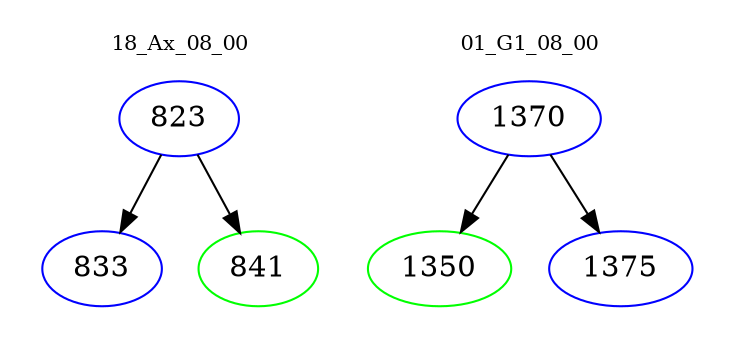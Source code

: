 digraph{
subgraph cluster_0 {
color = white
label = "18_Ax_08_00";
fontsize=10;
T0_823 [label="823", color="blue"]
T0_823 -> T0_833 [color="black"]
T0_833 [label="833", color="blue"]
T0_823 -> T0_841 [color="black"]
T0_841 [label="841", color="green"]
}
subgraph cluster_1 {
color = white
label = "01_G1_08_00";
fontsize=10;
T1_1370 [label="1370", color="blue"]
T1_1370 -> T1_1350 [color="black"]
T1_1350 [label="1350", color="green"]
T1_1370 -> T1_1375 [color="black"]
T1_1375 [label="1375", color="blue"]
}
}
